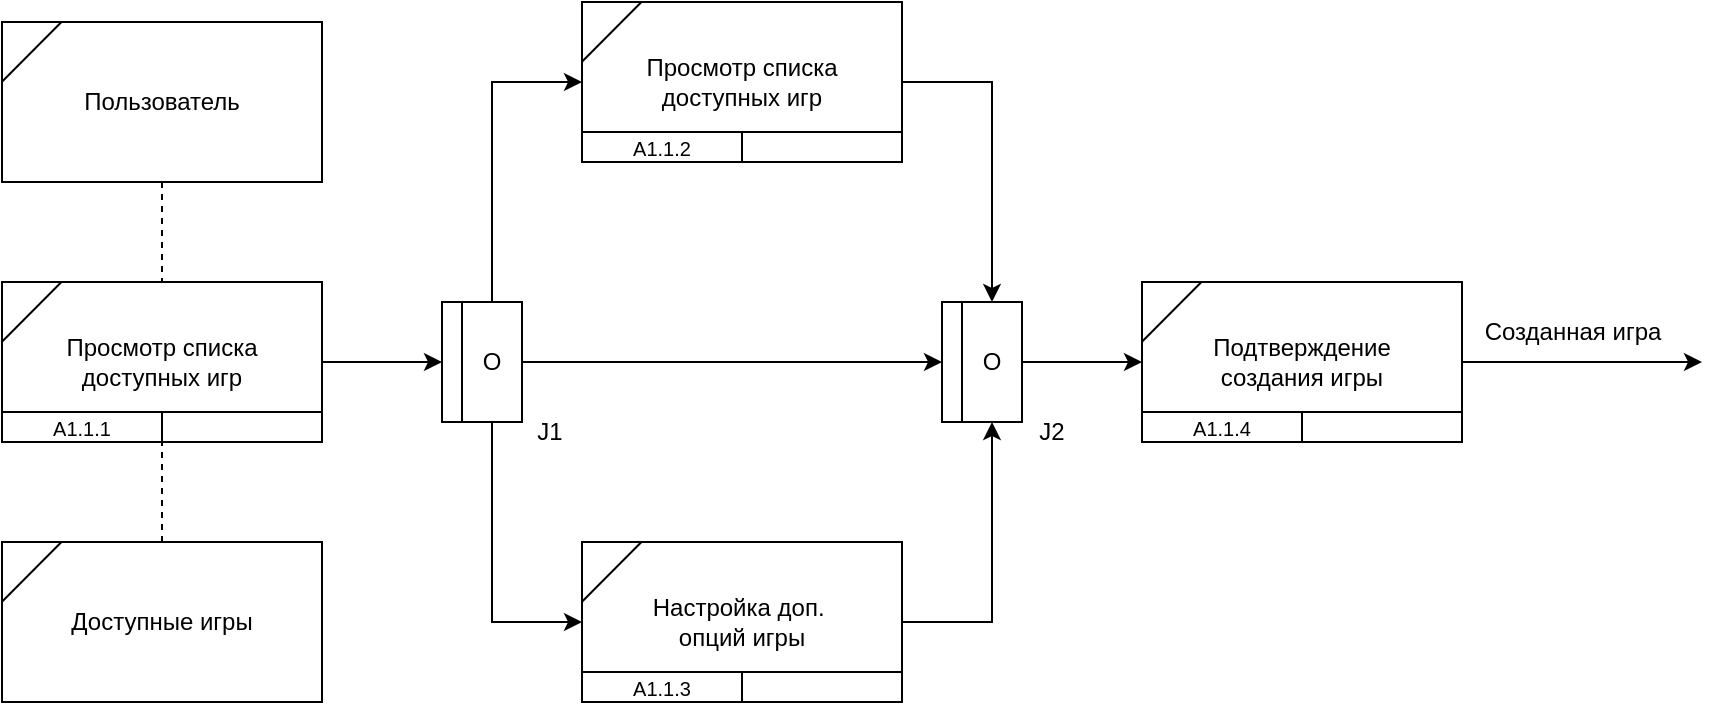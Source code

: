 <mxfile version="24.7.16">
  <diagram name="Страница — 1" id="3CPMpLebl-1jjfJIK-z_">
    <mxGraphModel dx="1035" dy="687" grid="1" gridSize="10" guides="1" tooltips="1" connect="1" arrows="1" fold="1" page="1" pageScale="1" pageWidth="827" pageHeight="1169" math="0" shadow="0">
      <root>
        <mxCell id="0" />
        <mxCell id="1" parent="0" />
        <mxCell id="FRs5H7n3xmvRlvuZ6DSw-3" value="" style="group" vertex="1" connectable="0" parent="1">
          <mxGeometry x="110" y="240" width="160" height="80" as="geometry" />
        </mxCell>
        <mxCell id="FRs5H7n3xmvRlvuZ6DSw-1" value="Просмотр списка&lt;div&gt;доступных игр&lt;/div&gt;" style="rounded=0;whiteSpace=wrap;html=1;" vertex="1" parent="FRs5H7n3xmvRlvuZ6DSw-3">
          <mxGeometry width="160" height="80" as="geometry" />
        </mxCell>
        <mxCell id="FRs5H7n3xmvRlvuZ6DSw-2" value="" style="endArrow=none;html=1;rounded=0;entryX=0.185;entryY=0.002;entryDx=0;entryDy=0;exitX=0;exitY=0.373;exitDx=0;exitDy=0;entryPerimeter=0;exitPerimeter=0;" edge="1" parent="FRs5H7n3xmvRlvuZ6DSw-3" source="FRs5H7n3xmvRlvuZ6DSw-1" target="FRs5H7n3xmvRlvuZ6DSw-1">
          <mxGeometry width="50" height="50" relative="1" as="geometry">
            <mxPoint x="-10.0" y="5.684e-14" as="sourcePoint" />
            <mxPoint x="32.6" y="-39.78" as="targetPoint" />
          </mxGeometry>
        </mxCell>
        <mxCell id="FRs5H7n3xmvRlvuZ6DSw-12" value="&lt;font style=&quot;font-size: 10px;&quot;&gt;А1.1.1&lt;/font&gt;" style="rounded=0;whiteSpace=wrap;html=1;" vertex="1" parent="FRs5H7n3xmvRlvuZ6DSw-3">
          <mxGeometry y="65" width="80" height="15" as="geometry" />
        </mxCell>
        <mxCell id="FRs5H7n3xmvRlvuZ6DSw-14" value="" style="rounded=0;whiteSpace=wrap;html=1;" vertex="1" parent="FRs5H7n3xmvRlvuZ6DSw-3">
          <mxGeometry x="80" y="65" width="80" height="15" as="geometry" />
        </mxCell>
        <mxCell id="FRs5H7n3xmvRlvuZ6DSw-6" value="" style="group" vertex="1" connectable="0" parent="1">
          <mxGeometry x="330" y="250" width="40" height="60" as="geometry" />
        </mxCell>
        <mxCell id="FRs5H7n3xmvRlvuZ6DSw-4" value="О" style="rounded=0;whiteSpace=wrap;html=1;" vertex="1" parent="FRs5H7n3xmvRlvuZ6DSw-6">
          <mxGeometry x="10" width="30" height="60" as="geometry" />
        </mxCell>
        <mxCell id="FRs5H7n3xmvRlvuZ6DSw-5" value="" style="rounded=0;whiteSpace=wrap;html=1;" vertex="1" parent="FRs5H7n3xmvRlvuZ6DSw-6">
          <mxGeometry width="10" height="60" as="geometry" />
        </mxCell>
        <mxCell id="FRs5H7n3xmvRlvuZ6DSw-7" style="edgeStyle=orthogonalEdgeStyle;rounded=0;orthogonalLoop=1;jettySize=auto;html=1;entryX=0;entryY=0.5;entryDx=0;entryDy=0;" edge="1" parent="1" source="FRs5H7n3xmvRlvuZ6DSw-1" target="FRs5H7n3xmvRlvuZ6DSw-5">
          <mxGeometry relative="1" as="geometry" />
        </mxCell>
        <mxCell id="FRs5H7n3xmvRlvuZ6DSw-8" value="" style="group" vertex="1" connectable="0" parent="1">
          <mxGeometry x="110" y="110" width="160" height="80" as="geometry" />
        </mxCell>
        <mxCell id="FRs5H7n3xmvRlvuZ6DSw-9" value="Пользователь" style="rounded=0;whiteSpace=wrap;html=1;" vertex="1" parent="FRs5H7n3xmvRlvuZ6DSw-8">
          <mxGeometry width="160" height="80" as="geometry" />
        </mxCell>
        <mxCell id="FRs5H7n3xmvRlvuZ6DSw-10" value="" style="endArrow=none;html=1;rounded=0;entryX=0.185;entryY=0.002;entryDx=0;entryDy=0;exitX=0;exitY=0.373;exitDx=0;exitDy=0;entryPerimeter=0;exitPerimeter=0;" edge="1" parent="FRs5H7n3xmvRlvuZ6DSw-8" source="FRs5H7n3xmvRlvuZ6DSw-9" target="FRs5H7n3xmvRlvuZ6DSw-9">
          <mxGeometry width="50" height="50" relative="1" as="geometry">
            <mxPoint x="-10.0" y="5.684e-14" as="sourcePoint" />
            <mxPoint x="32.6" y="-39.78" as="targetPoint" />
          </mxGeometry>
        </mxCell>
        <mxCell id="FRs5H7n3xmvRlvuZ6DSw-11" style="edgeStyle=orthogonalEdgeStyle;rounded=0;orthogonalLoop=1;jettySize=auto;html=1;endArrow=none;endFill=0;dashed=1;" edge="1" parent="1" source="FRs5H7n3xmvRlvuZ6DSw-9" target="FRs5H7n3xmvRlvuZ6DSw-1">
          <mxGeometry relative="1" as="geometry" />
        </mxCell>
        <mxCell id="FRs5H7n3xmvRlvuZ6DSw-15" value="" style="group" vertex="1" connectable="0" parent="1">
          <mxGeometry x="110" y="370" width="160" height="80" as="geometry" />
        </mxCell>
        <mxCell id="FRs5H7n3xmvRlvuZ6DSw-16" value="Доступные игры" style="rounded=0;whiteSpace=wrap;html=1;" vertex="1" parent="FRs5H7n3xmvRlvuZ6DSw-15">
          <mxGeometry width="160" height="80" as="geometry" />
        </mxCell>
        <mxCell id="FRs5H7n3xmvRlvuZ6DSw-17" value="" style="endArrow=none;html=1;rounded=0;entryX=0.185;entryY=0.002;entryDx=0;entryDy=0;exitX=0;exitY=0.373;exitDx=0;exitDy=0;entryPerimeter=0;exitPerimeter=0;" edge="1" parent="FRs5H7n3xmvRlvuZ6DSw-15" source="FRs5H7n3xmvRlvuZ6DSw-16" target="FRs5H7n3xmvRlvuZ6DSw-16">
          <mxGeometry width="50" height="50" relative="1" as="geometry">
            <mxPoint x="-10.0" y="5.684e-14" as="sourcePoint" />
            <mxPoint x="32.6" y="-39.78" as="targetPoint" />
          </mxGeometry>
        </mxCell>
        <mxCell id="FRs5H7n3xmvRlvuZ6DSw-18" style="edgeStyle=orthogonalEdgeStyle;rounded=0;orthogonalLoop=1;jettySize=auto;html=1;entryX=0;entryY=1;entryDx=0;entryDy=0;endArrow=none;endFill=0;dashed=1;" edge="1" parent="1" source="FRs5H7n3xmvRlvuZ6DSw-16" target="FRs5H7n3xmvRlvuZ6DSw-14">
          <mxGeometry relative="1" as="geometry" />
        </mxCell>
        <mxCell id="FRs5H7n3xmvRlvuZ6DSw-19" value="" style="group" vertex="1" connectable="0" parent="1">
          <mxGeometry x="400" y="100" width="160" height="80" as="geometry" />
        </mxCell>
        <mxCell id="FRs5H7n3xmvRlvuZ6DSw-20" value="Просмотр списка&lt;div&gt;доступных игр&lt;/div&gt;" style="rounded=0;whiteSpace=wrap;html=1;" vertex="1" parent="FRs5H7n3xmvRlvuZ6DSw-19">
          <mxGeometry width="160" height="80" as="geometry" />
        </mxCell>
        <mxCell id="FRs5H7n3xmvRlvuZ6DSw-21" value="" style="endArrow=none;html=1;rounded=0;entryX=0.185;entryY=0.002;entryDx=0;entryDy=0;exitX=0;exitY=0.373;exitDx=0;exitDy=0;entryPerimeter=0;exitPerimeter=0;" edge="1" parent="FRs5H7n3xmvRlvuZ6DSw-19" source="FRs5H7n3xmvRlvuZ6DSw-20" target="FRs5H7n3xmvRlvuZ6DSw-20">
          <mxGeometry width="50" height="50" relative="1" as="geometry">
            <mxPoint x="-10.0" y="5.684e-14" as="sourcePoint" />
            <mxPoint x="32.6" y="-39.78" as="targetPoint" />
          </mxGeometry>
        </mxCell>
        <mxCell id="FRs5H7n3xmvRlvuZ6DSw-22" value="&lt;font style=&quot;font-size: 10px;&quot;&gt;А1.1.2&lt;/font&gt;" style="rounded=0;whiteSpace=wrap;html=1;" vertex="1" parent="FRs5H7n3xmvRlvuZ6DSw-19">
          <mxGeometry y="65" width="80" height="15" as="geometry" />
        </mxCell>
        <mxCell id="FRs5H7n3xmvRlvuZ6DSw-23" value="" style="rounded=0;whiteSpace=wrap;html=1;" vertex="1" parent="FRs5H7n3xmvRlvuZ6DSw-19">
          <mxGeometry x="80" y="65" width="80" height="15" as="geometry" />
        </mxCell>
        <mxCell id="FRs5H7n3xmvRlvuZ6DSw-24" value="" style="group" vertex="1" connectable="0" parent="1">
          <mxGeometry x="400" y="370" width="160" height="80" as="geometry" />
        </mxCell>
        <mxCell id="FRs5H7n3xmvRlvuZ6DSw-25" value="Настройка доп.&amp;nbsp;&lt;div&gt;опций игры&lt;/div&gt;" style="rounded=0;whiteSpace=wrap;html=1;" vertex="1" parent="FRs5H7n3xmvRlvuZ6DSw-24">
          <mxGeometry width="160" height="80" as="geometry" />
        </mxCell>
        <mxCell id="FRs5H7n3xmvRlvuZ6DSw-26" value="" style="endArrow=none;html=1;rounded=0;entryX=0.185;entryY=0.002;entryDx=0;entryDy=0;exitX=0;exitY=0.373;exitDx=0;exitDy=0;entryPerimeter=0;exitPerimeter=0;" edge="1" parent="FRs5H7n3xmvRlvuZ6DSw-24" source="FRs5H7n3xmvRlvuZ6DSw-25" target="FRs5H7n3xmvRlvuZ6DSw-25">
          <mxGeometry width="50" height="50" relative="1" as="geometry">
            <mxPoint x="-10.0" y="5.684e-14" as="sourcePoint" />
            <mxPoint x="32.6" y="-39.78" as="targetPoint" />
          </mxGeometry>
        </mxCell>
        <mxCell id="FRs5H7n3xmvRlvuZ6DSw-27" value="&lt;font style=&quot;font-size: 10px;&quot;&gt;А1.1.3&lt;/font&gt;" style="rounded=0;whiteSpace=wrap;html=1;" vertex="1" parent="FRs5H7n3xmvRlvuZ6DSw-24">
          <mxGeometry y="65" width="80" height="15" as="geometry" />
        </mxCell>
        <mxCell id="FRs5H7n3xmvRlvuZ6DSw-28" value="" style="rounded=0;whiteSpace=wrap;html=1;" vertex="1" parent="FRs5H7n3xmvRlvuZ6DSw-24">
          <mxGeometry x="80" y="65" width="80" height="15" as="geometry" />
        </mxCell>
        <mxCell id="FRs5H7n3xmvRlvuZ6DSw-29" style="edgeStyle=orthogonalEdgeStyle;rounded=0;orthogonalLoop=1;jettySize=auto;html=1;entryX=0;entryY=0.5;entryDx=0;entryDy=0;exitX=0.5;exitY=0;exitDx=0;exitDy=0;" edge="1" parent="1" source="FRs5H7n3xmvRlvuZ6DSw-4" target="FRs5H7n3xmvRlvuZ6DSw-20">
          <mxGeometry relative="1" as="geometry" />
        </mxCell>
        <mxCell id="FRs5H7n3xmvRlvuZ6DSw-30" style="edgeStyle=orthogonalEdgeStyle;rounded=0;orthogonalLoop=1;jettySize=auto;html=1;entryX=0;entryY=0.5;entryDx=0;entryDy=0;exitX=0.5;exitY=1;exitDx=0;exitDy=0;" edge="1" parent="1" source="FRs5H7n3xmvRlvuZ6DSw-4" target="FRs5H7n3xmvRlvuZ6DSw-25">
          <mxGeometry relative="1" as="geometry" />
        </mxCell>
        <mxCell id="FRs5H7n3xmvRlvuZ6DSw-31" value="" style="group" vertex="1" connectable="0" parent="1">
          <mxGeometry x="580" y="250" width="40" height="60" as="geometry" />
        </mxCell>
        <mxCell id="FRs5H7n3xmvRlvuZ6DSw-32" value="О" style="rounded=0;whiteSpace=wrap;html=1;" vertex="1" parent="FRs5H7n3xmvRlvuZ6DSw-31">
          <mxGeometry x="10" width="30" height="60" as="geometry" />
        </mxCell>
        <mxCell id="FRs5H7n3xmvRlvuZ6DSw-33" value="" style="rounded=0;whiteSpace=wrap;html=1;" vertex="1" parent="FRs5H7n3xmvRlvuZ6DSw-31">
          <mxGeometry width="10" height="60" as="geometry" />
        </mxCell>
        <mxCell id="FRs5H7n3xmvRlvuZ6DSw-34" style="edgeStyle=orthogonalEdgeStyle;rounded=0;orthogonalLoop=1;jettySize=auto;html=1;entryX=0;entryY=0.5;entryDx=0;entryDy=0;" edge="1" parent="1" source="FRs5H7n3xmvRlvuZ6DSw-4" target="FRs5H7n3xmvRlvuZ6DSw-33">
          <mxGeometry relative="1" as="geometry" />
        </mxCell>
        <mxCell id="FRs5H7n3xmvRlvuZ6DSw-35" style="edgeStyle=orthogonalEdgeStyle;rounded=0;orthogonalLoop=1;jettySize=auto;html=1;entryX=0.5;entryY=0;entryDx=0;entryDy=0;" edge="1" parent="1" source="FRs5H7n3xmvRlvuZ6DSw-20" target="FRs5H7n3xmvRlvuZ6DSw-32">
          <mxGeometry relative="1" as="geometry" />
        </mxCell>
        <mxCell id="FRs5H7n3xmvRlvuZ6DSw-36" style="edgeStyle=orthogonalEdgeStyle;rounded=0;orthogonalLoop=1;jettySize=auto;html=1;entryX=0.5;entryY=1;entryDx=0;entryDy=0;" edge="1" parent="1" source="FRs5H7n3xmvRlvuZ6DSw-25" target="FRs5H7n3xmvRlvuZ6DSw-32">
          <mxGeometry relative="1" as="geometry">
            <mxPoint x="645" y="312" as="targetPoint" />
          </mxGeometry>
        </mxCell>
        <mxCell id="FRs5H7n3xmvRlvuZ6DSw-37" value="J1" style="text;html=1;align=center;verticalAlign=middle;whiteSpace=wrap;rounded=0;" vertex="1" parent="1">
          <mxGeometry x="354" y="300" width="60" height="30" as="geometry" />
        </mxCell>
        <mxCell id="FRs5H7n3xmvRlvuZ6DSw-38" value="J2" style="text;html=1;align=center;verticalAlign=middle;whiteSpace=wrap;rounded=0;" vertex="1" parent="1">
          <mxGeometry x="610" y="300" width="50" height="30" as="geometry" />
        </mxCell>
        <mxCell id="FRs5H7n3xmvRlvuZ6DSw-39" value="" style="group" vertex="1" connectable="0" parent="1">
          <mxGeometry x="680" y="240" width="160" height="80" as="geometry" />
        </mxCell>
        <mxCell id="FRs5H7n3xmvRlvuZ6DSw-45" style="edgeStyle=orthogonalEdgeStyle;rounded=0;orthogonalLoop=1;jettySize=auto;html=1;" edge="1" parent="FRs5H7n3xmvRlvuZ6DSw-39" source="FRs5H7n3xmvRlvuZ6DSw-40">
          <mxGeometry relative="1" as="geometry">
            <mxPoint x="280" y="40" as="targetPoint" />
          </mxGeometry>
        </mxCell>
        <mxCell id="FRs5H7n3xmvRlvuZ6DSw-40" value="Подтверждение&lt;div&gt;создания&amp;nbsp;&lt;span style=&quot;background-color: initial;&quot;&gt;игры&lt;/span&gt;&lt;/div&gt;" style="rounded=0;whiteSpace=wrap;html=1;" vertex="1" parent="FRs5H7n3xmvRlvuZ6DSw-39">
          <mxGeometry width="160" height="80" as="geometry" />
        </mxCell>
        <mxCell id="FRs5H7n3xmvRlvuZ6DSw-41" value="" style="endArrow=none;html=1;rounded=0;entryX=0.185;entryY=0.002;entryDx=0;entryDy=0;exitX=0;exitY=0.373;exitDx=0;exitDy=0;entryPerimeter=0;exitPerimeter=0;" edge="1" parent="FRs5H7n3xmvRlvuZ6DSw-39" source="FRs5H7n3xmvRlvuZ6DSw-40" target="FRs5H7n3xmvRlvuZ6DSw-40">
          <mxGeometry width="50" height="50" relative="1" as="geometry">
            <mxPoint x="-10.0" y="5.684e-14" as="sourcePoint" />
            <mxPoint x="32.6" y="-39.78" as="targetPoint" />
          </mxGeometry>
        </mxCell>
        <mxCell id="FRs5H7n3xmvRlvuZ6DSw-42" value="&lt;font style=&quot;font-size: 10px;&quot;&gt;А1.1.4&lt;/font&gt;" style="rounded=0;whiteSpace=wrap;html=1;" vertex="1" parent="FRs5H7n3xmvRlvuZ6DSw-39">
          <mxGeometry y="65" width="80" height="15" as="geometry" />
        </mxCell>
        <mxCell id="FRs5H7n3xmvRlvuZ6DSw-43" value="" style="rounded=0;whiteSpace=wrap;html=1;" vertex="1" parent="FRs5H7n3xmvRlvuZ6DSw-39">
          <mxGeometry x="80" y="65" width="80" height="15" as="geometry" />
        </mxCell>
        <mxCell id="FRs5H7n3xmvRlvuZ6DSw-44" style="edgeStyle=orthogonalEdgeStyle;rounded=0;orthogonalLoop=1;jettySize=auto;html=1;entryX=0;entryY=0.5;entryDx=0;entryDy=0;" edge="1" parent="1" source="FRs5H7n3xmvRlvuZ6DSw-32" target="FRs5H7n3xmvRlvuZ6DSw-40">
          <mxGeometry relative="1" as="geometry">
            <mxPoint x="690" y="280" as="targetPoint" />
          </mxGeometry>
        </mxCell>
        <mxCell id="FRs5H7n3xmvRlvuZ6DSw-46" value="Созданная&amp;nbsp;&lt;span style=&quot;background-color: initial;&quot;&gt;игра&lt;/span&gt;" style="text;html=1;align=center;verticalAlign=middle;resizable=0;points=[];autosize=1;strokeColor=none;fillColor=none;" vertex="1" parent="1">
          <mxGeometry x="840" y="250" width="110" height="30" as="geometry" />
        </mxCell>
      </root>
    </mxGraphModel>
  </diagram>
</mxfile>
